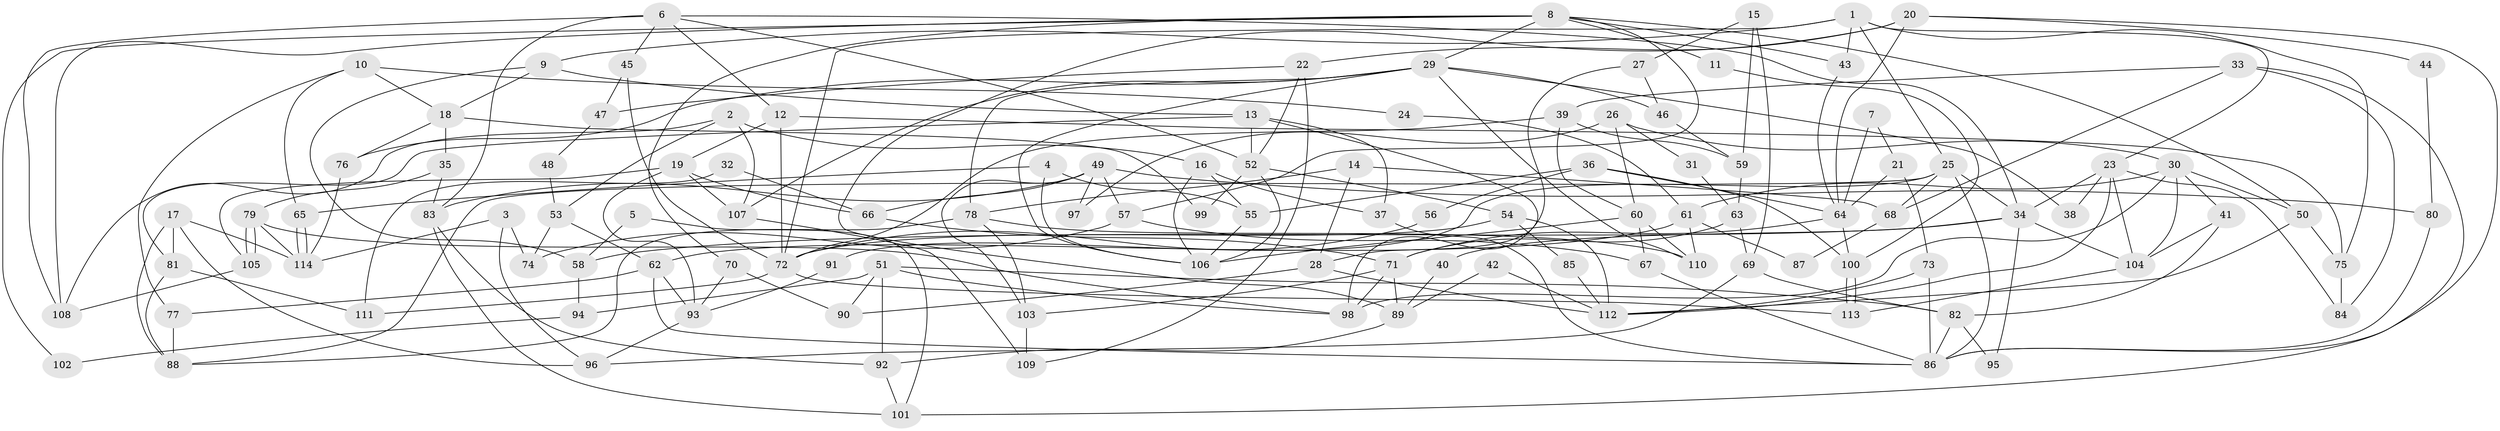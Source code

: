// Generated by graph-tools (version 1.1) at 2025/26/03/09/25 03:26:19]
// undirected, 114 vertices, 228 edges
graph export_dot {
graph [start="1"]
  node [color=gray90,style=filled];
  1;
  2;
  3;
  4;
  5;
  6;
  7;
  8;
  9;
  10;
  11;
  12;
  13;
  14;
  15;
  16;
  17;
  18;
  19;
  20;
  21;
  22;
  23;
  24;
  25;
  26;
  27;
  28;
  29;
  30;
  31;
  32;
  33;
  34;
  35;
  36;
  37;
  38;
  39;
  40;
  41;
  42;
  43;
  44;
  45;
  46;
  47;
  48;
  49;
  50;
  51;
  52;
  53;
  54;
  55;
  56;
  57;
  58;
  59;
  60;
  61;
  62;
  63;
  64;
  65;
  66;
  67;
  68;
  69;
  70;
  71;
  72;
  73;
  74;
  75;
  76;
  77;
  78;
  79;
  80;
  81;
  82;
  83;
  84;
  85;
  86;
  87;
  88;
  89;
  90;
  91;
  92;
  93;
  94;
  95;
  96;
  97;
  98;
  99;
  100;
  101;
  102;
  103;
  104;
  105;
  106;
  107;
  108;
  109;
  110;
  111;
  112;
  113;
  114;
  1 -- 23;
  1 -- 25;
  1 -- 9;
  1 -- 43;
  1 -- 72;
  1 -- 75;
  2 -- 107;
  2 -- 108;
  2 -- 16;
  2 -- 53;
  3 -- 114;
  3 -- 96;
  3 -- 74;
  4 -- 106;
  4 -- 65;
  4 -- 55;
  5 -- 101;
  5 -- 58;
  6 -- 12;
  6 -- 52;
  6 -- 34;
  6 -- 45;
  6 -- 83;
  6 -- 108;
  7 -- 64;
  7 -- 21;
  8 -- 57;
  8 -- 29;
  8 -- 11;
  8 -- 43;
  8 -- 50;
  8 -- 70;
  8 -- 102;
  8 -- 108;
  9 -- 13;
  9 -- 18;
  9 -- 58;
  10 -- 18;
  10 -- 77;
  10 -- 24;
  10 -- 65;
  11 -- 100;
  12 -- 72;
  12 -- 19;
  12 -- 75;
  13 -- 37;
  13 -- 98;
  13 -- 52;
  13 -- 81;
  14 -- 78;
  14 -- 28;
  14 -- 68;
  15 -- 59;
  15 -- 27;
  15 -- 69;
  16 -- 55;
  16 -- 37;
  16 -- 106;
  17 -- 114;
  17 -- 88;
  17 -- 81;
  17 -- 96;
  18 -- 35;
  18 -- 76;
  18 -- 99;
  19 -- 105;
  19 -- 107;
  19 -- 66;
  19 -- 93;
  20 -- 64;
  20 -- 89;
  20 -- 22;
  20 -- 44;
  20 -- 86;
  21 -- 64;
  21 -- 73;
  22 -- 52;
  22 -- 47;
  22 -- 109;
  23 -- 34;
  23 -- 112;
  23 -- 38;
  23 -- 84;
  23 -- 104;
  24 -- 61;
  25 -- 68;
  25 -- 34;
  25 -- 86;
  25 -- 88;
  25 -- 91;
  26 -- 30;
  26 -- 60;
  26 -- 31;
  26 -- 97;
  27 -- 28;
  27 -- 46;
  28 -- 90;
  28 -- 112;
  29 -- 76;
  29 -- 78;
  29 -- 38;
  29 -- 46;
  29 -- 106;
  29 -- 107;
  29 -- 110;
  30 -- 50;
  30 -- 41;
  30 -- 61;
  30 -- 98;
  30 -- 104;
  31 -- 63;
  32 -- 111;
  32 -- 66;
  33 -- 84;
  33 -- 39;
  33 -- 68;
  33 -- 101;
  34 -- 104;
  34 -- 40;
  34 -- 58;
  34 -- 95;
  35 -- 83;
  35 -- 79;
  36 -- 55;
  36 -- 64;
  36 -- 56;
  36 -- 100;
  37 -- 86;
  39 -- 60;
  39 -- 72;
  39 -- 59;
  40 -- 89;
  41 -- 104;
  41 -- 82;
  42 -- 112;
  42 -- 89;
  43 -- 64;
  44 -- 80;
  45 -- 72;
  45 -- 47;
  46 -- 59;
  47 -- 48;
  48 -- 53;
  49 -- 103;
  49 -- 83;
  49 -- 57;
  49 -- 66;
  49 -- 80;
  49 -- 97;
  50 -- 75;
  50 -- 112;
  51 -- 82;
  51 -- 98;
  51 -- 90;
  51 -- 92;
  51 -- 94;
  52 -- 106;
  52 -- 54;
  52 -- 99;
  53 -- 62;
  53 -- 74;
  54 -- 72;
  54 -- 85;
  54 -- 112;
  55 -- 106;
  56 -- 72;
  57 -- 74;
  57 -- 67;
  58 -- 94;
  59 -- 63;
  60 -- 106;
  60 -- 67;
  60 -- 110;
  61 -- 110;
  61 -- 62;
  61 -- 87;
  62 -- 86;
  62 -- 77;
  62 -- 93;
  63 -- 69;
  63 -- 71;
  64 -- 100;
  64 -- 71;
  65 -- 114;
  65 -- 114;
  66 -- 71;
  67 -- 86;
  68 -- 87;
  69 -- 96;
  69 -- 82;
  70 -- 93;
  70 -- 90;
  71 -- 89;
  71 -- 98;
  71 -- 103;
  72 -- 113;
  72 -- 111;
  73 -- 112;
  73 -- 86;
  75 -- 84;
  76 -- 114;
  77 -- 88;
  78 -- 88;
  78 -- 110;
  78 -- 103;
  79 -- 98;
  79 -- 105;
  79 -- 105;
  79 -- 114;
  80 -- 86;
  81 -- 88;
  81 -- 111;
  82 -- 86;
  82 -- 95;
  83 -- 101;
  83 -- 92;
  85 -- 112;
  89 -- 92;
  91 -- 93;
  92 -- 101;
  93 -- 96;
  94 -- 102;
  100 -- 113;
  100 -- 113;
  103 -- 109;
  104 -- 113;
  105 -- 108;
  107 -- 109;
}
